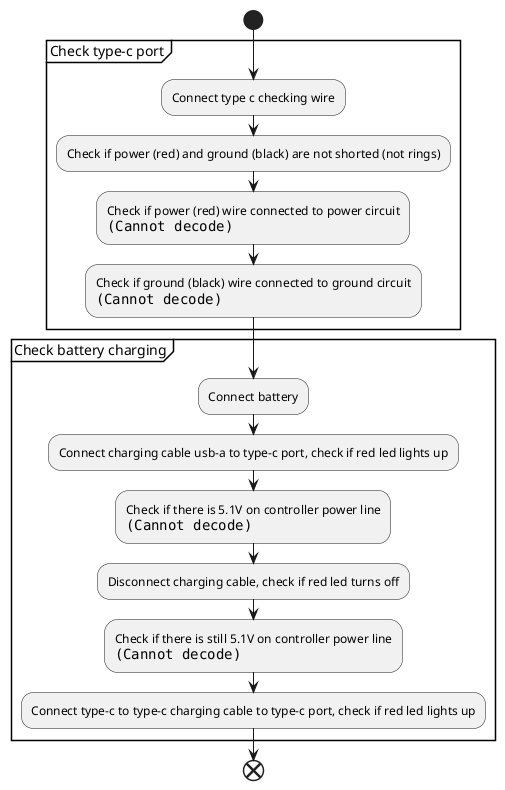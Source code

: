 @startuml
start
group "Check type-c port"
    :Connect type c checking wire;
    :Check if power (red) and ground (black) are not shorted (not rings);
    :Check if power (red) wire connected to power circuit
    <img:./power-line-checkpoint-PCB-rev1.2.png{scale=0.3}>;
    :Check if ground (black) wire connected to ground circuit
    <img:./ground-line-checkpoint-PCB-rev1.2.png{scale=0.3}>;
end group
group "Check battery charging"
    :Connect battery;
    :Connect charging cable usb-a to type-c port, check if red led lights up;
    :Check if there is 5.1V on controller power line
    <img:./controller-power-checkpoint-PCB-rev1.2.png{scale=0.3}>;
    :Disconnect charging cable, check if red led turns off;
    :Check if there is still 5.1V on controller power line
    <img:./controller-power-checkpoint-PCB-rev1.2.png{scale=0.3}>;
    :Connect type-c to type-c charging cable to type-c port, check if red led lights up;
end group
end
@enduml

